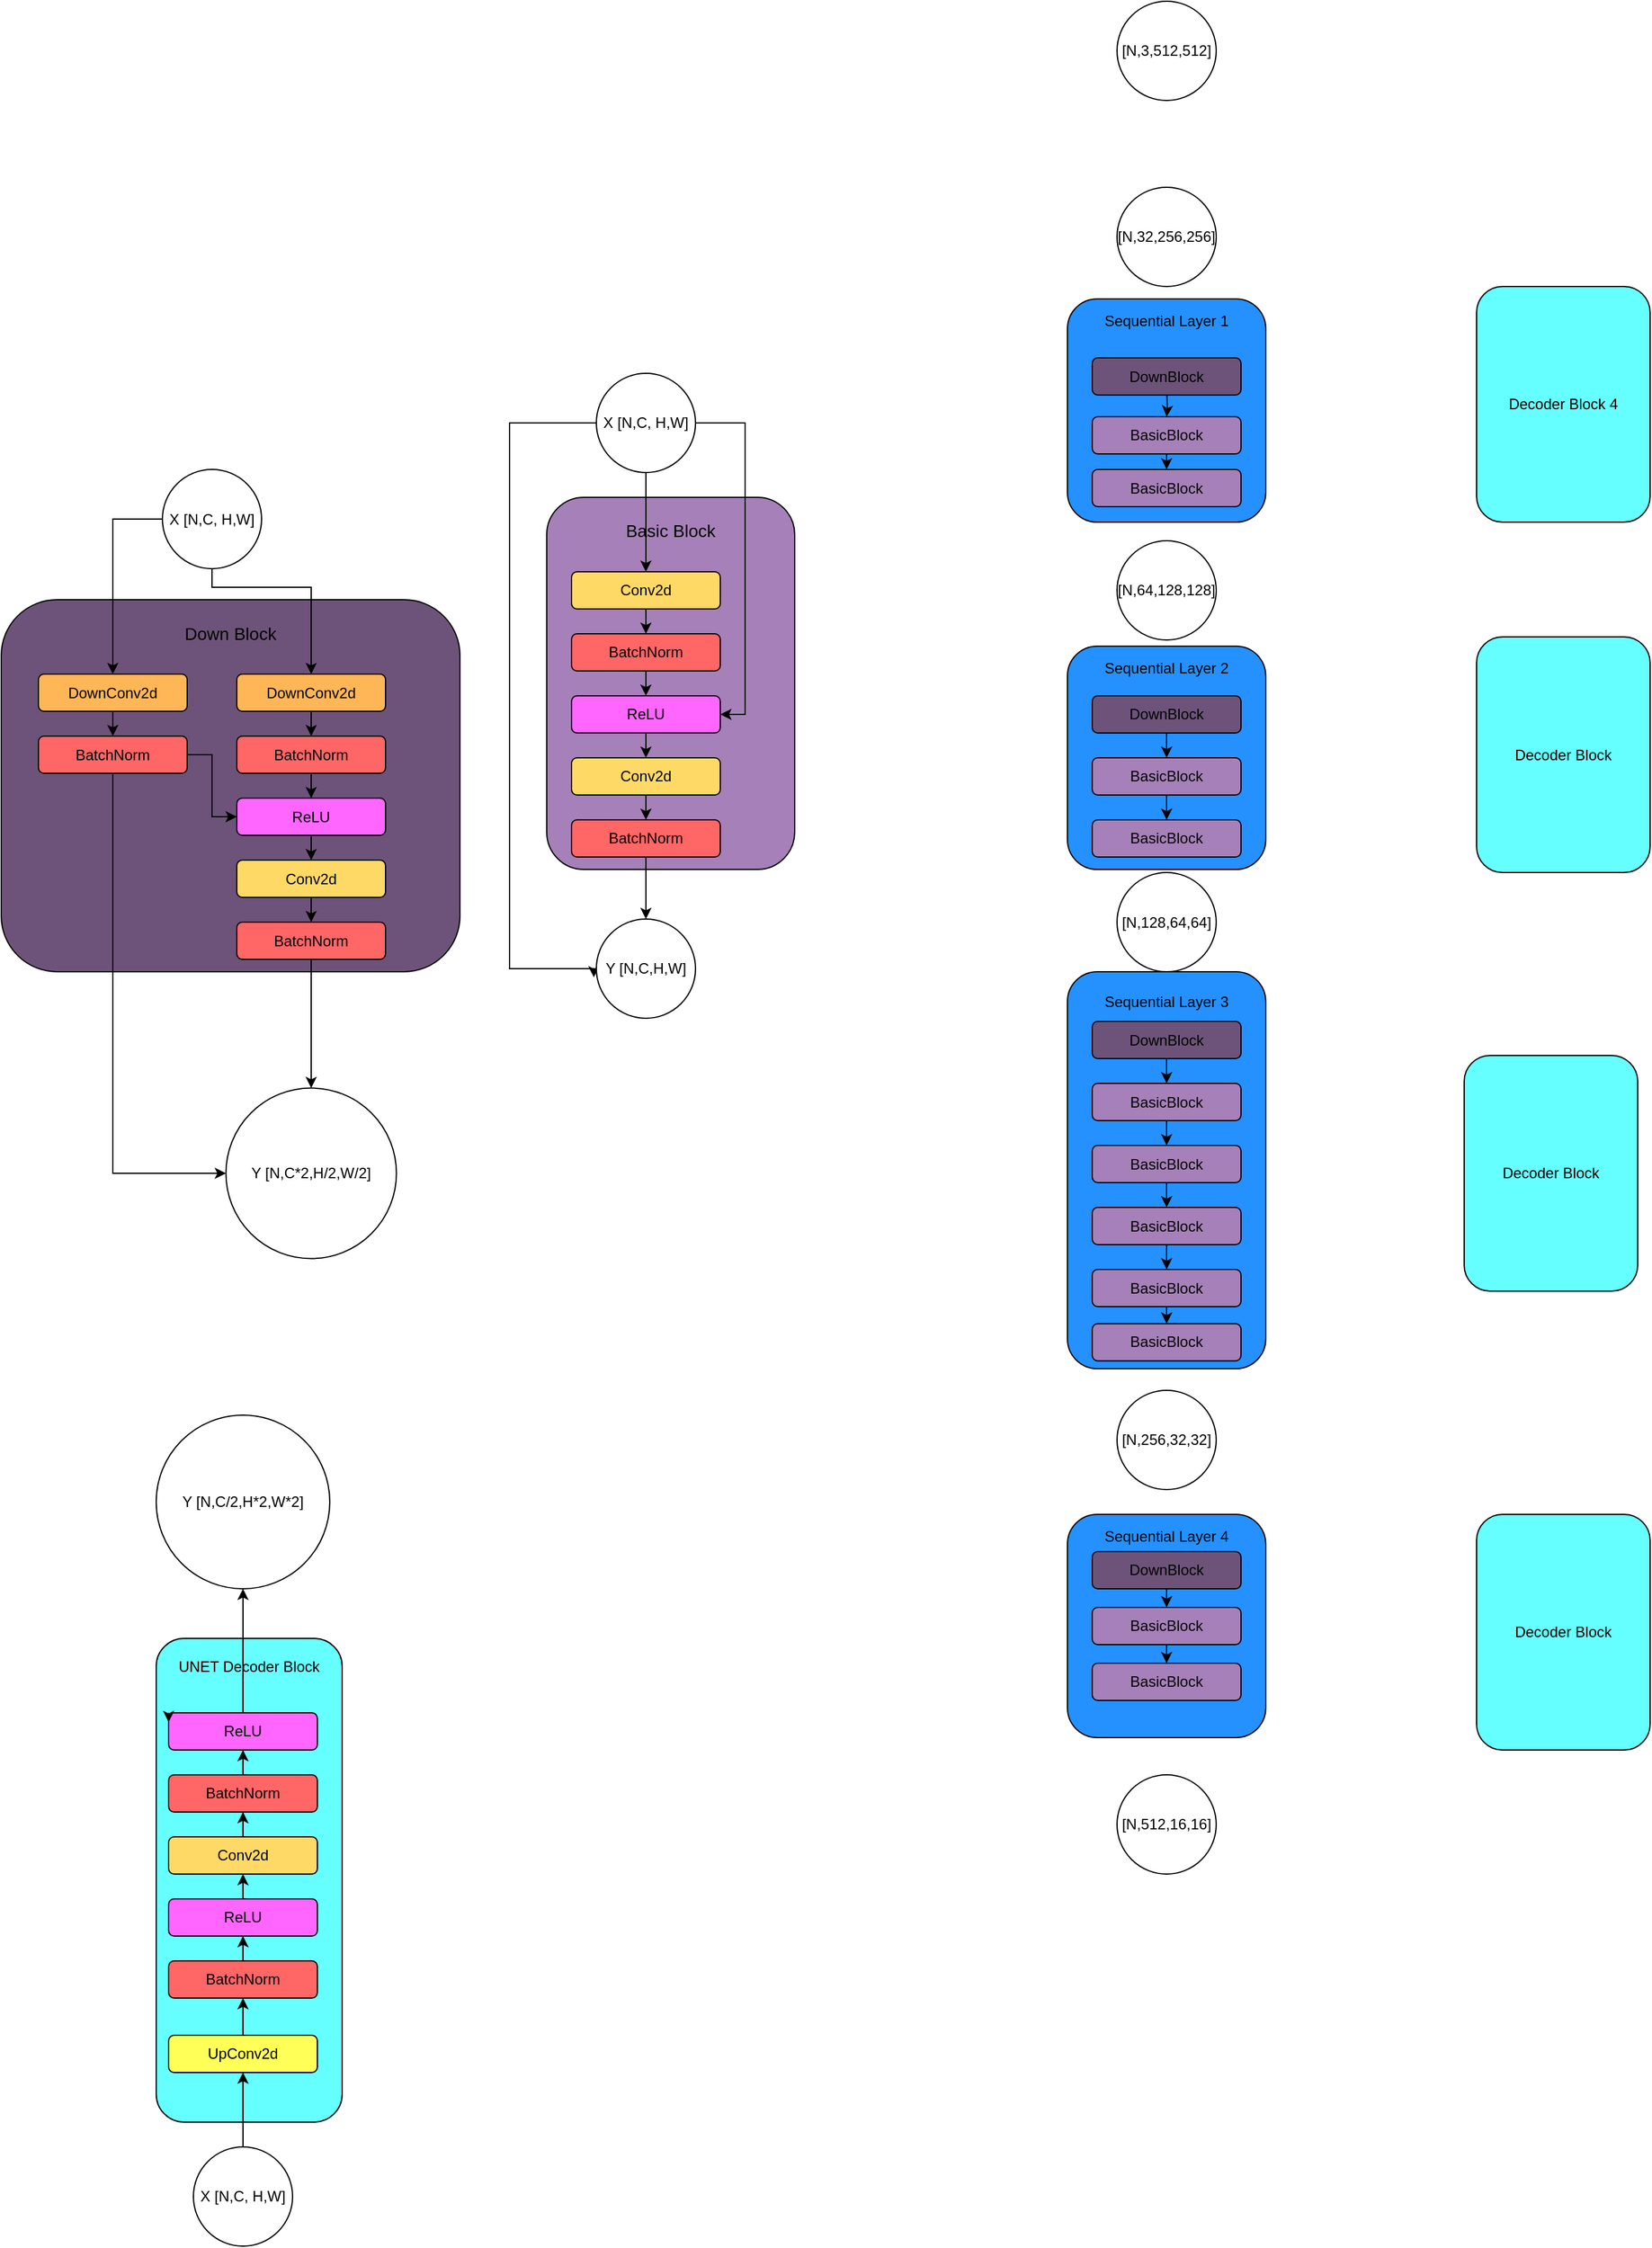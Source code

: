 <mxfile version="27.1.6">
  <diagram name="Page-1" id="wWrDanpMsswWutIhGiB9">
    <mxGraphModel dx="3229" dy="2241" grid="1" gridSize="10" guides="1" tooltips="1" connect="1" arrows="1" fold="1" page="1" pageScale="1" pageWidth="850" pageHeight="1100" math="0" shadow="0">
      <root>
        <mxCell id="0" />
        <mxCell id="1" parent="0" />
        <mxCell id="bl3Llqr95cJkok5E-QFb-13" value="&lt;div&gt;Sequential Layer 2&lt;/div&gt;&lt;div&gt;&lt;br&gt;&lt;/div&gt;&lt;div&gt;&lt;br&gt;&lt;/div&gt;&lt;div&gt;&lt;br&gt;&lt;/div&gt;&lt;div&gt;&lt;br&gt;&lt;/div&gt;&lt;div&gt;&lt;br&gt;&lt;/div&gt;&lt;div&gt;&lt;br&gt;&lt;/div&gt;&lt;div&gt;&lt;br&gt;&lt;/div&gt;&lt;div&gt;&lt;br&gt;&lt;/div&gt;&lt;div&gt;&lt;br&gt;&lt;/div&gt;&lt;div&gt;&lt;br&gt;&lt;/div&gt;" style="rounded=1;whiteSpace=wrap;html=1;fillColor=#2491FF;" vertex="1" parent="1">
          <mxGeometry x="240" y="210" width="160" height="180" as="geometry" />
        </mxCell>
        <mxCell id="bl3Llqr95cJkok5E-QFb-15" value="&lt;div&gt;Sequential Layer 3&lt;/div&gt;&lt;div&gt;&lt;br&gt;&lt;/div&gt;&lt;div&gt;&lt;br&gt;&lt;/div&gt;&lt;div&gt;&lt;br&gt;&lt;/div&gt;&lt;div&gt;&lt;br&gt;&lt;/div&gt;&lt;div&gt;&lt;br&gt;&lt;/div&gt;&lt;div&gt;&lt;br&gt;&lt;/div&gt;&lt;div&gt;&lt;br&gt;&lt;/div&gt;&lt;div&gt;&lt;br&gt;&lt;/div&gt;&lt;div&gt;&lt;br&gt;&lt;/div&gt;&lt;div&gt;&lt;br&gt;&lt;/div&gt;&lt;div&gt;&lt;br&gt;&lt;/div&gt;&lt;div&gt;&lt;br&gt;&lt;/div&gt;&lt;div&gt;&lt;br&gt;&lt;/div&gt;&lt;div&gt;&lt;br&gt;&lt;/div&gt;&lt;div&gt;&lt;br&gt;&lt;/div&gt;&lt;div&gt;&lt;br&gt;&lt;/div&gt;&lt;div&gt;&lt;br&gt;&lt;/div&gt;&lt;div&gt;&lt;br&gt;&lt;/div&gt;&lt;div&gt;&lt;br&gt;&lt;/div&gt;" style="rounded=1;whiteSpace=wrap;html=1;fillColor=#2491FF;movable=1;resizable=1;rotatable=1;deletable=1;editable=1;locked=0;connectable=1;" vertex="1" parent="1">
          <mxGeometry x="240" y="472.5" width="160" height="320" as="geometry" />
        </mxCell>
        <mxCell id="bl3Llqr95cJkok5E-QFb-16" value="&lt;div&gt;Sequential Layer 4&lt;/div&gt;&lt;div&gt;&lt;br&gt;&lt;/div&gt;&lt;div&gt;&lt;br&gt;&lt;/div&gt;&lt;div&gt;&lt;br&gt;&lt;/div&gt;&lt;div&gt;&lt;br&gt;&lt;/div&gt;&lt;div&gt;&lt;br&gt;&lt;/div&gt;&lt;div&gt;&lt;br&gt;&lt;/div&gt;&lt;div&gt;&lt;br&gt;&lt;/div&gt;&lt;div&gt;&lt;br&gt;&lt;/div&gt;&lt;div&gt;&lt;br&gt;&lt;/div&gt;&lt;div&gt;&lt;br&gt;&lt;/div&gt;" style="rounded=1;whiteSpace=wrap;html=1;fillColor=#2491FF;movable=1;resizable=1;rotatable=1;deletable=1;editable=1;locked=0;connectable=1;" vertex="1" parent="1">
          <mxGeometry x="240" y="910" width="160" height="180" as="geometry" />
        </mxCell>
        <mxCell id="bl3Llqr95cJkok5E-QFb-14" value="&lt;div&gt;Sequential Layer 1&lt;/div&gt;&lt;div&gt;&lt;br&gt;&lt;/div&gt;&lt;div&gt;&lt;br&gt;&lt;/div&gt;&lt;div&gt;&lt;br&gt;&lt;/div&gt;&lt;div&gt;&lt;br&gt;&lt;/div&gt;&lt;div&gt;&lt;br&gt;&lt;/div&gt;&lt;div&gt;&lt;br&gt;&lt;/div&gt;&lt;div&gt;&lt;br&gt;&lt;/div&gt;&lt;div&gt;&lt;br&gt;&lt;/div&gt;&lt;div&gt;&lt;br&gt;&lt;/div&gt;&lt;div&gt;&lt;br&gt;&lt;/div&gt;" style="rounded=1;whiteSpace=wrap;html=1;fillColor=#2491FF;" vertex="1" parent="1">
          <mxGeometry x="240" y="-70" width="160" height="180" as="geometry" />
        </mxCell>
        <mxCell id="bl3Llqr95cJkok5E-QFb-64" style="edgeStyle=orthogonalEdgeStyle;rounded=0;orthogonalLoop=1;jettySize=auto;html=1;exitX=0.5;exitY=1;exitDx=0;exitDy=0;" edge="1" parent="1" target="bl3Llqr95cJkok5E-QFb-27">
          <mxGeometry relative="1" as="geometry">
            <mxPoint x="320" y="-2.5" as="sourcePoint" />
          </mxGeometry>
        </mxCell>
        <mxCell id="bl3Llqr95cJkok5E-QFb-21" style="edgeStyle=orthogonalEdgeStyle;rounded=0;orthogonalLoop=1;jettySize=auto;html=1;exitX=0.5;exitY=1;exitDx=0;exitDy=0;movable=1;resizable=1;rotatable=1;deletable=1;editable=1;locked=0;connectable=1;" edge="1" parent="1">
          <mxGeometry relative="1" as="geometry">
            <mxPoint x="320" y="910" as="sourcePoint" />
            <mxPoint x="320" y="910" as="targetPoint" />
          </mxGeometry>
        </mxCell>
        <mxCell id="bl3Llqr95cJkok5E-QFb-65" style="edgeStyle=orthogonalEdgeStyle;rounded=0;orthogonalLoop=1;jettySize=auto;html=1;exitX=0.5;exitY=1;exitDx=0;exitDy=0;entryX=0.5;entryY=0;entryDx=0;entryDy=0;" edge="1" parent="1" source="bl3Llqr95cJkok5E-QFb-27" target="bl3Llqr95cJkok5E-QFb-29">
          <mxGeometry relative="1" as="geometry" />
        </mxCell>
        <mxCell id="bl3Llqr95cJkok5E-QFb-27" value="BasicBlock" style="rounded=1;whiteSpace=wrap;html=1;fillColor=#A680B8;" vertex="1" parent="1">
          <mxGeometry x="260" y="25" width="120" height="30" as="geometry" />
        </mxCell>
        <mxCell id="bl3Llqr95cJkok5E-QFb-29" value="BasicBlock" style="rounded=1;whiteSpace=wrap;html=1;fillColor=#A680B8;" vertex="1" parent="1">
          <mxGeometry x="260" y="67.5" width="120" height="30" as="geometry" />
        </mxCell>
        <mxCell id="bl3Llqr95cJkok5E-QFb-100" style="edgeStyle=orthogonalEdgeStyle;rounded=0;orthogonalLoop=1;jettySize=auto;html=1;exitX=0.5;exitY=1;exitDx=0;exitDy=0;entryX=0.5;entryY=0;entryDx=0;entryDy=0;" edge="1" parent="1" source="bl3Llqr95cJkok5E-QFb-31" target="bl3Llqr95cJkok5E-QFb-32">
          <mxGeometry relative="1" as="geometry" />
        </mxCell>
        <mxCell id="bl3Llqr95cJkok5E-QFb-31" value="BasicBlock" style="rounded=1;whiteSpace=wrap;html=1;fillColor=#A680B8;" vertex="1" parent="1">
          <mxGeometry x="260" y="300" width="120" height="30" as="geometry" />
        </mxCell>
        <mxCell id="bl3Llqr95cJkok5E-QFb-32" value="BasicBlock" style="rounded=1;whiteSpace=wrap;html=1;fillColor=#A680B8;" vertex="1" parent="1">
          <mxGeometry x="260" y="350" width="120" height="30" as="geometry" />
        </mxCell>
        <mxCell id="bl3Llqr95cJkok5E-QFb-101" style="edgeStyle=orthogonalEdgeStyle;rounded=0;orthogonalLoop=1;jettySize=auto;html=1;exitX=0.5;exitY=1;exitDx=0;exitDy=0;entryX=0.5;entryY=0;entryDx=0;entryDy=0;movable=1;resizable=1;rotatable=1;deletable=1;editable=1;locked=0;connectable=1;" edge="1" parent="1" source="bl3Llqr95cJkok5E-QFb-33" target="bl3Llqr95cJkok5E-QFb-35">
          <mxGeometry relative="1" as="geometry" />
        </mxCell>
        <mxCell id="bl3Llqr95cJkok5E-QFb-33" value="DownBlock" style="rounded=1;whiteSpace=wrap;html=1;fillColor=#6D5379;movable=1;resizable=1;rotatable=1;deletable=1;editable=1;locked=0;connectable=1;" vertex="1" parent="1">
          <mxGeometry x="260" y="512.5" width="120" height="30" as="geometry" />
        </mxCell>
        <mxCell id="bl3Llqr95cJkok5E-QFb-103" style="edgeStyle=orthogonalEdgeStyle;rounded=0;orthogonalLoop=1;jettySize=auto;html=1;exitX=0.5;exitY=1;exitDx=0;exitDy=0;entryX=0.5;entryY=0;entryDx=0;entryDy=0;movable=1;resizable=1;rotatable=1;deletable=1;editable=1;locked=0;connectable=1;" edge="1" parent="1" source="bl3Llqr95cJkok5E-QFb-34" target="bl3Llqr95cJkok5E-QFb-37">
          <mxGeometry relative="1" as="geometry" />
        </mxCell>
        <mxCell id="bl3Llqr95cJkok5E-QFb-34" value="BasicBlock" style="rounded=1;whiteSpace=wrap;html=1;fillColor=#A680B8;movable=1;resizable=1;rotatable=1;deletable=1;editable=1;locked=0;connectable=1;" vertex="1" parent="1">
          <mxGeometry x="260" y="612.5" width="120" height="30" as="geometry" />
        </mxCell>
        <mxCell id="bl3Llqr95cJkok5E-QFb-102" style="edgeStyle=orthogonalEdgeStyle;rounded=0;orthogonalLoop=1;jettySize=auto;html=1;exitX=0.5;exitY=1;exitDx=0;exitDy=0;entryX=0.5;entryY=0;entryDx=0;entryDy=0;movable=1;resizable=1;rotatable=1;deletable=1;editable=1;locked=0;connectable=1;" edge="1" parent="1" source="bl3Llqr95cJkok5E-QFb-35" target="bl3Llqr95cJkok5E-QFb-34">
          <mxGeometry relative="1" as="geometry" />
        </mxCell>
        <mxCell id="bl3Llqr95cJkok5E-QFb-35" value="BasicBlock" style="rounded=1;whiteSpace=wrap;html=1;fillColor=#A680B8;movable=1;resizable=1;rotatable=1;deletable=1;editable=1;locked=0;connectable=1;" vertex="1" parent="1">
          <mxGeometry x="260" y="562.5" width="120" height="30" as="geometry" />
        </mxCell>
        <mxCell id="bl3Llqr95cJkok5E-QFb-104" style="edgeStyle=orthogonalEdgeStyle;rounded=0;orthogonalLoop=1;jettySize=auto;html=1;exitX=0.5;exitY=1;exitDx=0;exitDy=0;entryX=0.5;entryY=0;entryDx=0;entryDy=0;movable=1;resizable=1;rotatable=1;deletable=1;editable=1;locked=0;connectable=1;" edge="1" parent="1" source="bl3Llqr95cJkok5E-QFb-37" target="bl3Llqr95cJkok5E-QFb-38">
          <mxGeometry relative="1" as="geometry" />
        </mxCell>
        <mxCell id="bl3Llqr95cJkok5E-QFb-37" value="BasicBlock" style="rounded=1;whiteSpace=wrap;html=1;fillColor=#A680B8;movable=1;resizable=1;rotatable=1;deletable=1;editable=1;locked=0;connectable=1;" vertex="1" parent="1">
          <mxGeometry x="260" y="662.5" width="120" height="30" as="geometry" />
        </mxCell>
        <mxCell id="bl3Llqr95cJkok5E-QFb-105" style="edgeStyle=orthogonalEdgeStyle;rounded=0;orthogonalLoop=1;jettySize=auto;html=1;exitX=0.5;exitY=1;exitDx=0;exitDy=0;entryX=0.5;entryY=0;entryDx=0;entryDy=0;movable=1;resizable=1;rotatable=1;deletable=1;editable=1;locked=0;connectable=1;" edge="1" parent="1" source="bl3Llqr95cJkok5E-QFb-38" target="bl3Llqr95cJkok5E-QFb-39">
          <mxGeometry relative="1" as="geometry" />
        </mxCell>
        <mxCell id="bl3Llqr95cJkok5E-QFb-38" value="BasicBlock" style="rounded=1;whiteSpace=wrap;html=1;fillColor=#A680B8;movable=1;resizable=1;rotatable=1;deletable=1;editable=1;locked=0;connectable=1;" vertex="1" parent="1">
          <mxGeometry x="260" y="712.5" width="120" height="30" as="geometry" />
        </mxCell>
        <mxCell id="bl3Llqr95cJkok5E-QFb-39" value="BasicBlock" style="rounded=1;whiteSpace=wrap;html=1;fillColor=#A680B8;movable=1;resizable=1;rotatable=1;deletable=1;editable=1;locked=0;connectable=1;" vertex="1" parent="1">
          <mxGeometry x="260" y="756.25" width="120" height="30" as="geometry" />
        </mxCell>
        <mxCell id="bl3Llqr95cJkok5E-QFb-40" value="&lt;div&gt;&lt;font style=&quot;font-size: 14px;&quot;&gt;Basic Block&lt;/font&gt;&lt;/div&gt;&lt;div&gt;&lt;font style=&quot;font-size: 14px;&quot;&gt;&lt;br&gt;&lt;/font&gt;&lt;/div&gt;&lt;div&gt;&lt;font size=&quot;3&quot;&gt;&lt;br&gt;&lt;/font&gt;&lt;/div&gt;&lt;div&gt;&lt;font size=&quot;3&quot;&gt;&lt;br&gt;&lt;/font&gt;&lt;/div&gt;&lt;div&gt;&lt;font size=&quot;3&quot;&gt;&lt;br&gt;&lt;/font&gt;&lt;/div&gt;&lt;div&gt;&lt;font size=&quot;3&quot;&gt;&lt;br&gt;&lt;/font&gt;&lt;/div&gt;&lt;div&gt;&lt;font size=&quot;3&quot;&gt;&lt;br&gt;&lt;/font&gt;&lt;/div&gt;&lt;div&gt;&lt;font size=&quot;3&quot;&gt;&lt;br&gt;&lt;/font&gt;&lt;/div&gt;&lt;div&gt;&lt;font size=&quot;3&quot;&gt;&lt;br&gt;&lt;/font&gt;&lt;/div&gt;&lt;div&gt;&lt;font size=&quot;3&quot;&gt;&lt;br&gt;&lt;/font&gt;&lt;/div&gt;&lt;div&gt;&lt;font size=&quot;3&quot;&gt;&lt;br&gt;&lt;/font&gt;&lt;/div&gt;&lt;div&gt;&lt;font size=&quot;3&quot;&gt;&lt;br&gt;&lt;/font&gt;&lt;/div&gt;&lt;div&gt;&lt;font size=&quot;3&quot;&gt;&lt;br&gt;&lt;/font&gt;&lt;/div&gt;&lt;div&gt;&lt;font size=&quot;3&quot;&gt;&lt;br&gt;&lt;/font&gt;&lt;/div&gt;" style="rounded=1;whiteSpace=wrap;html=1;fillColor=#A680B8;" vertex="1" parent="1">
          <mxGeometry x="-180" y="90" width="200" height="300" as="geometry" />
        </mxCell>
        <mxCell id="bl3Llqr95cJkok5E-QFb-49" style="edgeStyle=orthogonalEdgeStyle;rounded=0;orthogonalLoop=1;jettySize=auto;html=1;exitX=1;exitY=0.5;exitDx=0;exitDy=0;entryX=1;entryY=0.5;entryDx=0;entryDy=0;" edge="1" parent="1" source="bl3Llqr95cJkok5E-QFb-51" target="bl3Llqr95cJkok5E-QFb-45">
          <mxGeometry relative="1" as="geometry" />
        </mxCell>
        <mxCell id="bl3Llqr95cJkok5E-QFb-59" style="edgeStyle=orthogonalEdgeStyle;rounded=0;orthogonalLoop=1;jettySize=auto;html=1;exitX=0.5;exitY=1;exitDx=0;exitDy=0;entryX=0.5;entryY=0;entryDx=0;entryDy=0;" edge="1" parent="1" source="bl3Llqr95cJkok5E-QFb-43" target="bl3Llqr95cJkok5E-QFb-44">
          <mxGeometry relative="1" as="geometry" />
        </mxCell>
        <mxCell id="bl3Llqr95cJkok5E-QFb-43" value="Conv2d" style="rounded=1;whiteSpace=wrap;html=1;fillColor=#FFD966;" vertex="1" parent="1">
          <mxGeometry x="-160" y="150" width="120" height="30" as="geometry" />
        </mxCell>
        <mxCell id="bl3Llqr95cJkok5E-QFb-60" style="edgeStyle=orthogonalEdgeStyle;rounded=0;orthogonalLoop=1;jettySize=auto;html=1;exitX=0.5;exitY=1;exitDx=0;exitDy=0;entryX=0.5;entryY=0;entryDx=0;entryDy=0;" edge="1" parent="1" source="bl3Llqr95cJkok5E-QFb-44" target="bl3Llqr95cJkok5E-QFb-45">
          <mxGeometry relative="1" as="geometry" />
        </mxCell>
        <mxCell id="bl3Llqr95cJkok5E-QFb-44" value="BatchNorm" style="rounded=1;whiteSpace=wrap;html=1;fillColor=#FF6666;" vertex="1" parent="1">
          <mxGeometry x="-160" y="200" width="120" height="30" as="geometry" />
        </mxCell>
        <mxCell id="bl3Llqr95cJkok5E-QFb-61" style="edgeStyle=orthogonalEdgeStyle;rounded=0;orthogonalLoop=1;jettySize=auto;html=1;exitX=0.5;exitY=1;exitDx=0;exitDy=0;entryX=0.5;entryY=0;entryDx=0;entryDy=0;" edge="1" parent="1" source="bl3Llqr95cJkok5E-QFb-45" target="bl3Llqr95cJkok5E-QFb-46">
          <mxGeometry relative="1" as="geometry" />
        </mxCell>
        <mxCell id="bl3Llqr95cJkok5E-QFb-45" value="ReLU" style="rounded=1;whiteSpace=wrap;html=1;fillColor=#FF66FF;" vertex="1" parent="1">
          <mxGeometry x="-160" y="250" width="120" height="30" as="geometry" />
        </mxCell>
        <mxCell id="bl3Llqr95cJkok5E-QFb-62" style="edgeStyle=orthogonalEdgeStyle;rounded=0;orthogonalLoop=1;jettySize=auto;html=1;exitX=0.5;exitY=1;exitDx=0;exitDy=0;entryX=0.5;entryY=0;entryDx=0;entryDy=0;" edge="1" parent="1" source="bl3Llqr95cJkok5E-QFb-46" target="bl3Llqr95cJkok5E-QFb-47">
          <mxGeometry relative="1" as="geometry" />
        </mxCell>
        <mxCell id="bl3Llqr95cJkok5E-QFb-46" value="Conv2d" style="rounded=1;whiteSpace=wrap;html=1;fillColor=#FFD966;" vertex="1" parent="1">
          <mxGeometry x="-160" y="300" width="120" height="30" as="geometry" />
        </mxCell>
        <mxCell id="bl3Llqr95cJkok5E-QFb-57" style="edgeStyle=orthogonalEdgeStyle;rounded=0;orthogonalLoop=1;jettySize=auto;html=1;exitX=0.5;exitY=1;exitDx=0;exitDy=0;entryX=0.5;entryY=0;entryDx=0;entryDy=0;" edge="1" parent="1" source="bl3Llqr95cJkok5E-QFb-47" target="bl3Llqr95cJkok5E-QFb-56">
          <mxGeometry relative="1" as="geometry" />
        </mxCell>
        <mxCell id="bl3Llqr95cJkok5E-QFb-47" value="BatchNorm" style="rounded=1;whiteSpace=wrap;html=1;fillColor=#FF6666;" vertex="1" parent="1">
          <mxGeometry x="-160" y="350" width="120" height="30" as="geometry" />
        </mxCell>
        <mxCell id="bl3Llqr95cJkok5E-QFb-54" style="edgeStyle=orthogonalEdgeStyle;rounded=0;orthogonalLoop=1;jettySize=auto;html=1;exitX=0.5;exitY=1;exitDx=0;exitDy=0;entryX=0.5;entryY=0;entryDx=0;entryDy=0;" edge="1" parent="1" source="bl3Llqr95cJkok5E-QFb-51" target="bl3Llqr95cJkok5E-QFb-43">
          <mxGeometry relative="1" as="geometry">
            <Array as="points">
              <mxPoint x="-100" y="80" />
            </Array>
          </mxGeometry>
        </mxCell>
        <mxCell id="bl3Llqr95cJkok5E-QFb-55" style="edgeStyle=orthogonalEdgeStyle;rounded=0;orthogonalLoop=1;jettySize=auto;html=1;exitX=0;exitY=0.5;exitDx=0;exitDy=0;entryX=-0.025;entryY=0.588;entryDx=0;entryDy=0;entryPerimeter=0;" edge="1" parent="1" source="bl3Llqr95cJkok5E-QFb-51" target="bl3Llqr95cJkok5E-QFb-56">
          <mxGeometry relative="1" as="geometry">
            <mxPoint x="-180" y="470" as="targetPoint" />
            <Array as="points">
              <mxPoint x="-210" y="30" />
              <mxPoint x="-210" y="470" />
              <mxPoint x="-142" y="470" />
            </Array>
          </mxGeometry>
        </mxCell>
        <mxCell id="bl3Llqr95cJkok5E-QFb-51" value="X [N,C, H,W]" style="ellipse;whiteSpace=wrap;html=1;aspect=fixed;" vertex="1" parent="1">
          <mxGeometry x="-140" y="-10" width="80" height="80" as="geometry" />
        </mxCell>
        <mxCell id="bl3Llqr95cJkok5E-QFb-56" value="Y [N,C,H,W]" style="ellipse;whiteSpace=wrap;html=1;aspect=fixed;" vertex="1" parent="1">
          <mxGeometry x="-140" y="430" width="80" height="80" as="geometry" />
        </mxCell>
        <mxCell id="bl3Llqr95cJkok5E-QFb-108" style="edgeStyle=orthogonalEdgeStyle;rounded=0;orthogonalLoop=1;jettySize=auto;html=1;exitX=0.5;exitY=1;exitDx=0;exitDy=0;entryX=0.5;entryY=0;entryDx=0;entryDy=0;movable=1;resizable=1;rotatable=1;deletable=1;editable=1;locked=0;connectable=1;" edge="1" parent="1" source="bl3Llqr95cJkok5E-QFb-68" target="bl3Llqr95cJkok5E-QFb-69">
          <mxGeometry relative="1" as="geometry" />
        </mxCell>
        <mxCell id="bl3Llqr95cJkok5E-QFb-68" value="BasicBlock" style="rounded=1;whiteSpace=wrap;html=1;fillColor=#A680B8;movable=1;resizable=1;rotatable=1;deletable=1;editable=1;locked=0;connectable=1;" vertex="1" parent="1">
          <mxGeometry x="260" y="985" width="120" height="30" as="geometry" />
        </mxCell>
        <mxCell id="bl3Llqr95cJkok5E-QFb-69" value="BasicBlock" style="rounded=1;whiteSpace=wrap;html=1;fillColor=#A680B8;movable=1;resizable=1;rotatable=1;deletable=1;editable=1;locked=0;connectable=1;" vertex="1" parent="1">
          <mxGeometry x="260" y="1030" width="120" height="30" as="geometry" />
        </mxCell>
        <mxCell id="bl3Llqr95cJkok5E-QFb-70" value="&lt;div&gt;&lt;font style=&quot;font-size: 14px;&quot;&gt;Down Block&lt;/font&gt;&lt;/div&gt;&lt;div&gt;&lt;font style=&quot;font-size: 14px;&quot;&gt;&lt;br&gt;&lt;/font&gt;&lt;/div&gt;&lt;div&gt;&lt;font size=&quot;3&quot;&gt;&lt;br&gt;&lt;/font&gt;&lt;/div&gt;&lt;div&gt;&lt;font size=&quot;3&quot;&gt;&lt;br&gt;&lt;/font&gt;&lt;/div&gt;&lt;div&gt;&lt;font size=&quot;3&quot;&gt;&lt;br&gt;&lt;/font&gt;&lt;/div&gt;&lt;div&gt;&lt;font size=&quot;3&quot;&gt;&lt;br&gt;&lt;/font&gt;&lt;/div&gt;&lt;div&gt;&lt;font size=&quot;3&quot;&gt;&lt;br&gt;&lt;/font&gt;&lt;/div&gt;&lt;div&gt;&lt;font size=&quot;3&quot;&gt;&lt;br&gt;&lt;/font&gt;&lt;/div&gt;&lt;div&gt;&lt;font size=&quot;3&quot;&gt;&lt;br&gt;&lt;/font&gt;&lt;/div&gt;&lt;div&gt;&lt;font size=&quot;3&quot;&gt;&lt;br&gt;&lt;/font&gt;&lt;/div&gt;&lt;div&gt;&lt;font size=&quot;3&quot;&gt;&lt;br&gt;&lt;/font&gt;&lt;/div&gt;&lt;div&gt;&lt;font size=&quot;3&quot;&gt;&lt;br&gt;&lt;/font&gt;&lt;/div&gt;&lt;div&gt;&lt;font size=&quot;3&quot;&gt;&lt;br&gt;&lt;/font&gt;&lt;/div&gt;&lt;div&gt;&lt;font size=&quot;3&quot;&gt;&lt;br&gt;&lt;/font&gt;&lt;/div&gt;" style="rounded=1;whiteSpace=wrap;html=1;fillColor=#6D5379;" vertex="1" parent="1">
          <mxGeometry x="-620" y="172.5" width="370" height="300" as="geometry" />
        </mxCell>
        <mxCell id="bl3Llqr95cJkok5E-QFb-72" style="edgeStyle=orthogonalEdgeStyle;rounded=0;orthogonalLoop=1;jettySize=auto;html=1;exitX=0.5;exitY=1;exitDx=0;exitDy=0;entryX=0.5;entryY=0;entryDx=0;entryDy=0;" edge="1" parent="1" source="bl3Llqr95cJkok5E-QFb-73" target="bl3Llqr95cJkok5E-QFb-75">
          <mxGeometry relative="1" as="geometry" />
        </mxCell>
        <mxCell id="bl3Llqr95cJkok5E-QFb-73" value="DownConv2d" style="rounded=1;whiteSpace=wrap;html=1;fillColor=#FFB657;" vertex="1" parent="1">
          <mxGeometry x="-430" y="232.5" width="120" height="30" as="geometry" />
        </mxCell>
        <mxCell id="bl3Llqr95cJkok5E-QFb-74" style="edgeStyle=orthogonalEdgeStyle;rounded=0;orthogonalLoop=1;jettySize=auto;html=1;exitX=0.5;exitY=1;exitDx=0;exitDy=0;entryX=0.5;entryY=0;entryDx=0;entryDy=0;" edge="1" parent="1" source="bl3Llqr95cJkok5E-QFb-75" target="bl3Llqr95cJkok5E-QFb-77">
          <mxGeometry relative="1" as="geometry" />
        </mxCell>
        <mxCell id="bl3Llqr95cJkok5E-QFb-75" value="BatchNorm" style="rounded=1;whiteSpace=wrap;html=1;fillColor=#FF6666;" vertex="1" parent="1">
          <mxGeometry x="-430" y="282.5" width="120" height="30" as="geometry" />
        </mxCell>
        <mxCell id="bl3Llqr95cJkok5E-QFb-76" style="edgeStyle=orthogonalEdgeStyle;rounded=0;orthogonalLoop=1;jettySize=auto;html=1;exitX=0.5;exitY=1;exitDx=0;exitDy=0;entryX=0.5;entryY=0;entryDx=0;entryDy=0;" edge="1" parent="1" source="bl3Llqr95cJkok5E-QFb-77" target="bl3Llqr95cJkok5E-QFb-79">
          <mxGeometry relative="1" as="geometry" />
        </mxCell>
        <mxCell id="bl3Llqr95cJkok5E-QFb-77" value="ReLU" style="rounded=1;whiteSpace=wrap;html=1;fillColor=#FF66FF;" vertex="1" parent="1">
          <mxGeometry x="-430" y="332.5" width="120" height="30" as="geometry" />
        </mxCell>
        <mxCell id="bl3Llqr95cJkok5E-QFb-78" style="edgeStyle=orthogonalEdgeStyle;rounded=0;orthogonalLoop=1;jettySize=auto;html=1;exitX=0.5;exitY=1;exitDx=0;exitDy=0;entryX=0.5;entryY=0;entryDx=0;entryDy=0;" edge="1" parent="1" source="bl3Llqr95cJkok5E-QFb-79" target="bl3Llqr95cJkok5E-QFb-81">
          <mxGeometry relative="1" as="geometry" />
        </mxCell>
        <mxCell id="bl3Llqr95cJkok5E-QFb-79" value="Conv2d" style="rounded=1;whiteSpace=wrap;html=1;fillColor=#FFD966;" vertex="1" parent="1">
          <mxGeometry x="-430" y="382.5" width="120" height="30" as="geometry" />
        </mxCell>
        <mxCell id="bl3Llqr95cJkok5E-QFb-80" style="edgeStyle=orthogonalEdgeStyle;rounded=0;orthogonalLoop=1;jettySize=auto;html=1;exitX=0.5;exitY=1;exitDx=0;exitDy=0;entryX=0.5;entryY=0;entryDx=0;entryDy=0;" edge="1" parent="1" source="bl3Llqr95cJkok5E-QFb-81" target="bl3Llqr95cJkok5E-QFb-85">
          <mxGeometry relative="1" as="geometry" />
        </mxCell>
        <mxCell id="bl3Llqr95cJkok5E-QFb-81" value="BatchNorm" style="rounded=1;whiteSpace=wrap;html=1;fillColor=#FF6666;" vertex="1" parent="1">
          <mxGeometry x="-430" y="432.5" width="120" height="30" as="geometry" />
        </mxCell>
        <mxCell id="bl3Llqr95cJkok5E-QFb-82" style="edgeStyle=orthogonalEdgeStyle;rounded=0;orthogonalLoop=1;jettySize=auto;html=1;exitX=0.5;exitY=1;exitDx=0;exitDy=0;entryX=0.5;entryY=0;entryDx=0;entryDy=0;" edge="1" parent="1" source="bl3Llqr95cJkok5E-QFb-84" target="bl3Llqr95cJkok5E-QFb-73">
          <mxGeometry relative="1" as="geometry">
            <Array as="points">
              <mxPoint x="-370" y="162.5" />
            </Array>
          </mxGeometry>
        </mxCell>
        <mxCell id="bl3Llqr95cJkok5E-QFb-90" style="edgeStyle=orthogonalEdgeStyle;rounded=0;orthogonalLoop=1;jettySize=auto;html=1;exitX=0;exitY=0.5;exitDx=0;exitDy=0;entryX=0.5;entryY=0;entryDx=0;entryDy=0;" edge="1" parent="1" source="bl3Llqr95cJkok5E-QFb-84" target="bl3Llqr95cJkok5E-QFb-88">
          <mxGeometry relative="1" as="geometry" />
        </mxCell>
        <mxCell id="bl3Llqr95cJkok5E-QFb-84" value="X [N,C, H,W]" style="ellipse;whiteSpace=wrap;html=1;aspect=fixed;" vertex="1" parent="1">
          <mxGeometry x="-490" y="67.5" width="80" height="80" as="geometry" />
        </mxCell>
        <mxCell id="bl3Llqr95cJkok5E-QFb-85" value="Y [N,C*2,H/2,W/2]" style="ellipse;whiteSpace=wrap;html=1;aspect=fixed;" vertex="1" parent="1">
          <mxGeometry x="-438.75" y="566.25" width="137.5" height="137.5" as="geometry" />
        </mxCell>
        <mxCell id="bl3Llqr95cJkok5E-QFb-92" style="edgeStyle=orthogonalEdgeStyle;rounded=0;orthogonalLoop=1;jettySize=auto;html=1;exitX=0.5;exitY=1;exitDx=0;exitDy=0;entryX=0.5;entryY=0;entryDx=0;entryDy=0;" edge="1" parent="1" source="bl3Llqr95cJkok5E-QFb-88" target="bl3Llqr95cJkok5E-QFb-89">
          <mxGeometry relative="1" as="geometry" />
        </mxCell>
        <mxCell id="bl3Llqr95cJkok5E-QFb-88" value="DownConv2d" style="rounded=1;whiteSpace=wrap;html=1;fillColor=#FFB657;" vertex="1" parent="1">
          <mxGeometry x="-590" y="232.5" width="120" height="30" as="geometry" />
        </mxCell>
        <mxCell id="bl3Llqr95cJkok5E-QFb-93" style="edgeStyle=orthogonalEdgeStyle;rounded=0;orthogonalLoop=1;jettySize=auto;html=1;exitX=0.5;exitY=1;exitDx=0;exitDy=0;entryX=0;entryY=0.5;entryDx=0;entryDy=0;" edge="1" parent="1" source="bl3Llqr95cJkok5E-QFb-89" target="bl3Llqr95cJkok5E-QFb-85">
          <mxGeometry relative="1" as="geometry" />
        </mxCell>
        <mxCell id="bl3Llqr95cJkok5E-QFb-94" style="edgeStyle=orthogonalEdgeStyle;rounded=0;orthogonalLoop=1;jettySize=auto;html=1;exitX=1;exitY=0.5;exitDx=0;exitDy=0;entryX=0;entryY=0.5;entryDx=0;entryDy=0;" edge="1" parent="1" source="bl3Llqr95cJkok5E-QFb-89" target="bl3Llqr95cJkok5E-QFb-77">
          <mxGeometry relative="1" as="geometry" />
        </mxCell>
        <mxCell id="bl3Llqr95cJkok5E-QFb-89" value="BatchNorm" style="rounded=1;whiteSpace=wrap;html=1;fillColor=#FF6666;" vertex="1" parent="1">
          <mxGeometry x="-590" y="282.5" width="120" height="30" as="geometry" />
        </mxCell>
        <mxCell id="bl3Llqr95cJkok5E-QFb-99" style="edgeStyle=orthogonalEdgeStyle;rounded=0;orthogonalLoop=1;jettySize=auto;html=1;exitX=0.5;exitY=1;exitDx=0;exitDy=0;entryX=0.5;entryY=0;entryDx=0;entryDy=0;" edge="1" parent="1" source="bl3Llqr95cJkok5E-QFb-95" target="bl3Llqr95cJkok5E-QFb-31">
          <mxGeometry relative="1" as="geometry" />
        </mxCell>
        <mxCell id="bl3Llqr95cJkok5E-QFb-95" value="DownBlock" style="rounded=1;whiteSpace=wrap;html=1;fillColor=#6D5379;" vertex="1" parent="1">
          <mxGeometry x="260" y="250" width="120" height="30" as="geometry" />
        </mxCell>
        <mxCell id="bl3Llqr95cJkok5E-QFb-96" value="DownBlock" style="rounded=1;whiteSpace=wrap;html=1;fillColor=#6D5379;" vertex="1" parent="1">
          <mxGeometry x="260" y="-22.5" width="120" height="30" as="geometry" />
        </mxCell>
        <mxCell id="bl3Llqr95cJkok5E-QFb-107" style="edgeStyle=orthogonalEdgeStyle;rounded=0;orthogonalLoop=1;jettySize=auto;html=1;exitX=0.5;exitY=1;exitDx=0;exitDy=0;entryX=0.5;entryY=0;entryDx=0;entryDy=0;movable=1;resizable=1;rotatable=1;deletable=1;editable=1;locked=0;connectable=1;" edge="1" parent="1" source="bl3Llqr95cJkok5E-QFb-98" target="bl3Llqr95cJkok5E-QFb-68">
          <mxGeometry relative="1" as="geometry" />
        </mxCell>
        <mxCell id="bl3Llqr95cJkok5E-QFb-98" value="DownBlock" style="rounded=1;whiteSpace=wrap;html=1;fillColor=#6D5379;movable=1;resizable=1;rotatable=1;deletable=1;editable=1;locked=0;connectable=1;" vertex="1" parent="1">
          <mxGeometry x="260" y="940" width="120" height="30" as="geometry" />
        </mxCell>
        <mxCell id="bl3Llqr95cJkok5E-QFb-109" value="&lt;div&gt;UNET Decoder Block&lt;/div&gt;&lt;div&gt;&lt;br&gt;&lt;/div&gt;&lt;div&gt;&lt;br&gt;&lt;/div&gt;&lt;div&gt;&lt;br&gt;&lt;/div&gt;&lt;div&gt;&lt;br&gt;&lt;/div&gt;&lt;div&gt;&lt;br&gt;&lt;/div&gt;&lt;div&gt;&lt;br&gt;&lt;/div&gt;&lt;div&gt;&lt;br&gt;&lt;/div&gt;&lt;div&gt;&lt;br&gt;&lt;/div&gt;&lt;div&gt;&lt;br&gt;&lt;/div&gt;&lt;div&gt;&lt;br&gt;&lt;/div&gt;&lt;div&gt;&lt;br&gt;&lt;/div&gt;&lt;div&gt;&lt;br&gt;&lt;/div&gt;&lt;div&gt;&lt;br&gt;&lt;/div&gt;&lt;div&gt;&lt;br&gt;&lt;/div&gt;&lt;div&gt;&lt;br&gt;&lt;/div&gt;&lt;div&gt;&lt;br&gt;&lt;/div&gt;&lt;div&gt;&lt;br&gt;&lt;/div&gt;&lt;div&gt;&lt;br&gt;&lt;/div&gt;&lt;div&gt;&lt;br&gt;&lt;/div&gt;&lt;div&gt;&lt;br&gt;&lt;/div&gt;&lt;div&gt;&lt;br&gt;&lt;/div&gt;&lt;div&gt;&lt;br&gt;&lt;/div&gt;&lt;div&gt;&lt;br&gt;&lt;/div&gt;&lt;div&gt;&lt;br&gt;&lt;/div&gt;" style="rounded=1;whiteSpace=wrap;html=1;fillColor=#66FFFF;" vertex="1" parent="1">
          <mxGeometry x="-495" y="1010" width="150" height="390" as="geometry" />
        </mxCell>
        <mxCell id="bl3Llqr95cJkok5E-QFb-115" style="edgeStyle=orthogonalEdgeStyle;rounded=0;orthogonalLoop=1;jettySize=auto;html=1;exitX=0.5;exitY=0;exitDx=0;exitDy=0;entryX=0.5;entryY=1;entryDx=0;entryDy=0;" edge="1" parent="1" source="bl3Llqr95cJkok5E-QFb-110" target="bl3Llqr95cJkok5E-QFb-113">
          <mxGeometry relative="1" as="geometry" />
        </mxCell>
        <mxCell id="bl3Llqr95cJkok5E-QFb-110" value="X [N,C, H,W]" style="ellipse;whiteSpace=wrap;html=1;aspect=fixed;" vertex="1" parent="1">
          <mxGeometry x="-465" y="1420" width="80" height="80" as="geometry" />
        </mxCell>
        <mxCell id="bl3Llqr95cJkok5E-QFb-111" value="Y [N,C/2,H*2,W*2]" style="ellipse;whiteSpace=wrap;html=1;aspect=fixed;" vertex="1" parent="1">
          <mxGeometry x="-495" y="830" width="140" height="140" as="geometry" />
        </mxCell>
        <mxCell id="bl3Llqr95cJkok5E-QFb-117" style="edgeStyle=orthogonalEdgeStyle;rounded=0;orthogonalLoop=1;jettySize=auto;html=1;exitX=0.5;exitY=0;exitDx=0;exitDy=0;entryX=0.5;entryY=1;entryDx=0;entryDy=0;" edge="1" parent="1" source="bl3Llqr95cJkok5E-QFb-112" target="bl3Llqr95cJkok5E-QFb-111">
          <mxGeometry relative="1" as="geometry" />
        </mxCell>
        <mxCell id="bl3Llqr95cJkok5E-QFb-136" style="edgeStyle=orthogonalEdgeStyle;rounded=0;orthogonalLoop=1;jettySize=auto;html=1;exitX=0.5;exitY=0;exitDx=0;exitDy=0;entryX=0.5;entryY=1;entryDx=0;entryDy=0;" edge="1" parent="1" source="bl3Llqr95cJkok5E-QFb-112" target="bl3Llqr95cJkok5E-QFb-134">
          <mxGeometry relative="1" as="geometry" />
        </mxCell>
        <mxCell id="bl3Llqr95cJkok5E-QFb-112" value="Conv2d" style="rounded=1;whiteSpace=wrap;html=1;fillColor=#FFD966;" vertex="1" parent="1">
          <mxGeometry x="-485" y="1170" width="120" height="30" as="geometry" />
        </mxCell>
        <mxCell id="bl3Llqr95cJkok5E-QFb-126" style="edgeStyle=orthogonalEdgeStyle;rounded=0;orthogonalLoop=1;jettySize=auto;html=1;exitX=0.5;exitY=0;exitDx=0;exitDy=0;entryX=0.5;entryY=1;entryDx=0;entryDy=0;" edge="1" parent="1" source="bl3Llqr95cJkok5E-QFb-113" target="bl3Llqr95cJkok5E-QFb-122">
          <mxGeometry relative="1" as="geometry" />
        </mxCell>
        <mxCell id="bl3Llqr95cJkok5E-QFb-113" value="&lt;div&gt;UpConv2d&lt;/div&gt;" style="rounded=1;whiteSpace=wrap;html=1;fillColor=#FFFF57;" vertex="1" parent="1">
          <mxGeometry x="-485" y="1330" width="120" height="30" as="geometry" />
        </mxCell>
        <mxCell id="bl3Llqr95cJkok5E-QFb-114" style="edgeStyle=orthogonalEdgeStyle;rounded=0;orthogonalLoop=1;jettySize=auto;html=1;exitX=0.5;exitY=1;exitDx=0;exitDy=0;" edge="1" parent="1">
          <mxGeometry relative="1" as="geometry">
            <mxPoint x="-425" y="1400" as="sourcePoint" />
            <mxPoint x="-425" y="1400" as="targetPoint" />
          </mxGeometry>
        </mxCell>
        <mxCell id="bl3Llqr95cJkok5E-QFb-118" value="&lt;div&gt;[N,32,256,256]&lt;/div&gt;" style="ellipse;whiteSpace=wrap;html=1;aspect=fixed;" vertex="1" parent="1">
          <mxGeometry x="280" y="-160" width="80" height="80" as="geometry" />
        </mxCell>
        <mxCell id="bl3Llqr95cJkok5E-QFb-119" value="[N,64,128,128]" style="ellipse;whiteSpace=wrap;html=1;aspect=fixed;" vertex="1" parent="1">
          <mxGeometry x="280" y="125" width="80" height="80" as="geometry" />
        </mxCell>
        <mxCell id="bl3Llqr95cJkok5E-QFb-120" value="[N,128,64,64]" style="ellipse;whiteSpace=wrap;html=1;aspect=fixed;" vertex="1" parent="1">
          <mxGeometry x="280" y="392.5" width="80" height="80" as="geometry" />
        </mxCell>
        <mxCell id="bl3Llqr95cJkok5E-QFb-121" value="[N,256,32,32]" style="ellipse;whiteSpace=wrap;html=1;aspect=fixed;" vertex="1" parent="1">
          <mxGeometry x="280" y="810" width="80" height="80" as="geometry" />
        </mxCell>
        <mxCell id="bl3Llqr95cJkok5E-QFb-128" value="" style="edgeStyle=orthogonalEdgeStyle;rounded=0;orthogonalLoop=1;jettySize=auto;html=1;" edge="1" parent="1" source="bl3Llqr95cJkok5E-QFb-122" target="bl3Llqr95cJkok5E-QFb-123">
          <mxGeometry relative="1" as="geometry" />
        </mxCell>
        <mxCell id="bl3Llqr95cJkok5E-QFb-122" value="BatchNorm" style="rounded=1;whiteSpace=wrap;html=1;fillColor=#FF6666;" vertex="1" parent="1">
          <mxGeometry x="-485" y="1270" width="120" height="30" as="geometry" />
        </mxCell>
        <mxCell id="bl3Llqr95cJkok5E-QFb-132" style="edgeStyle=orthogonalEdgeStyle;rounded=0;orthogonalLoop=1;jettySize=auto;html=1;exitX=0.5;exitY=0;exitDx=0;exitDy=0;entryX=0.5;entryY=1;entryDx=0;entryDy=0;" edge="1" parent="1" source="bl3Llqr95cJkok5E-QFb-123" target="bl3Llqr95cJkok5E-QFb-112">
          <mxGeometry relative="1" as="geometry" />
        </mxCell>
        <mxCell id="bl3Llqr95cJkok5E-QFb-123" value="ReLU" style="rounded=1;whiteSpace=wrap;html=1;fillColor=#FF66FF;" vertex="1" parent="1">
          <mxGeometry x="-485" y="1220" width="120" height="30" as="geometry" />
        </mxCell>
        <mxCell id="bl3Llqr95cJkok5E-QFb-133" value="" style="edgeStyle=orthogonalEdgeStyle;rounded=0;orthogonalLoop=1;jettySize=auto;html=1;" edge="1" parent="1" source="bl3Llqr95cJkok5E-QFb-134" target="bl3Llqr95cJkok5E-QFb-135">
          <mxGeometry relative="1" as="geometry" />
        </mxCell>
        <mxCell id="bl3Llqr95cJkok5E-QFb-134" value="BatchNorm" style="rounded=1;whiteSpace=wrap;html=1;fillColor=#FF6666;" vertex="1" parent="1">
          <mxGeometry x="-485" y="1120" width="120" height="30" as="geometry" />
        </mxCell>
        <mxCell id="bl3Llqr95cJkok5E-QFb-135" value="ReLU" style="rounded=1;whiteSpace=wrap;html=1;fillColor=#FF66FF;" vertex="1" parent="1">
          <mxGeometry x="-485" y="1070" width="120" height="30" as="geometry" />
        </mxCell>
        <mxCell id="bl3Llqr95cJkok5E-QFb-138" style="edgeStyle=orthogonalEdgeStyle;rounded=0;orthogonalLoop=1;jettySize=auto;html=1;exitX=0;exitY=0;exitDx=0;exitDy=0;entryX=0;entryY=0.25;entryDx=0;entryDy=0;" edge="1" parent="1" source="bl3Llqr95cJkok5E-QFb-135" target="bl3Llqr95cJkok5E-QFb-135">
          <mxGeometry relative="1" as="geometry" />
        </mxCell>
        <mxCell id="bl3Llqr95cJkok5E-QFb-140" value="Decoder Block" style="rounded=1;whiteSpace=wrap;html=1;fillColor=#66FFFF;" vertex="1" parent="1">
          <mxGeometry x="570" y="910" width="140" height="190" as="geometry" />
        </mxCell>
        <mxCell id="bl3Llqr95cJkok5E-QFb-144" value="Decoder Block" style="rounded=1;whiteSpace=wrap;html=1;fillColor=#66FFFF;" vertex="1" parent="1">
          <mxGeometry x="560" y="540" width="140" height="190" as="geometry" />
        </mxCell>
        <mxCell id="bl3Llqr95cJkok5E-QFb-145" value="Decoder Block" style="rounded=1;whiteSpace=wrap;html=1;fillColor=#66FFFF;" vertex="1" parent="1">
          <mxGeometry x="570" y="202.5" width="140" height="190" as="geometry" />
        </mxCell>
        <mxCell id="bl3Llqr95cJkok5E-QFb-146" value="Decoder Block 4" style="rounded=1;whiteSpace=wrap;html=1;fillColor=#66FFFF;" vertex="1" parent="1">
          <mxGeometry x="570" y="-80" width="140" height="190" as="geometry" />
        </mxCell>
        <mxCell id="bl3Llqr95cJkok5E-QFb-147" value="&lt;div&gt;[N,3,512,512]&lt;/div&gt;" style="ellipse;whiteSpace=wrap;html=1;aspect=fixed;" vertex="1" parent="1">
          <mxGeometry x="280" y="-310" width="80" height="80" as="geometry" />
        </mxCell>
        <mxCell id="bl3Llqr95cJkok5E-QFb-149" value="[N,512,16,16]" style="ellipse;whiteSpace=wrap;html=1;aspect=fixed;" vertex="1" parent="1">
          <mxGeometry x="280" y="1120" width="80" height="80" as="geometry" />
        </mxCell>
      </root>
    </mxGraphModel>
  </diagram>
</mxfile>
